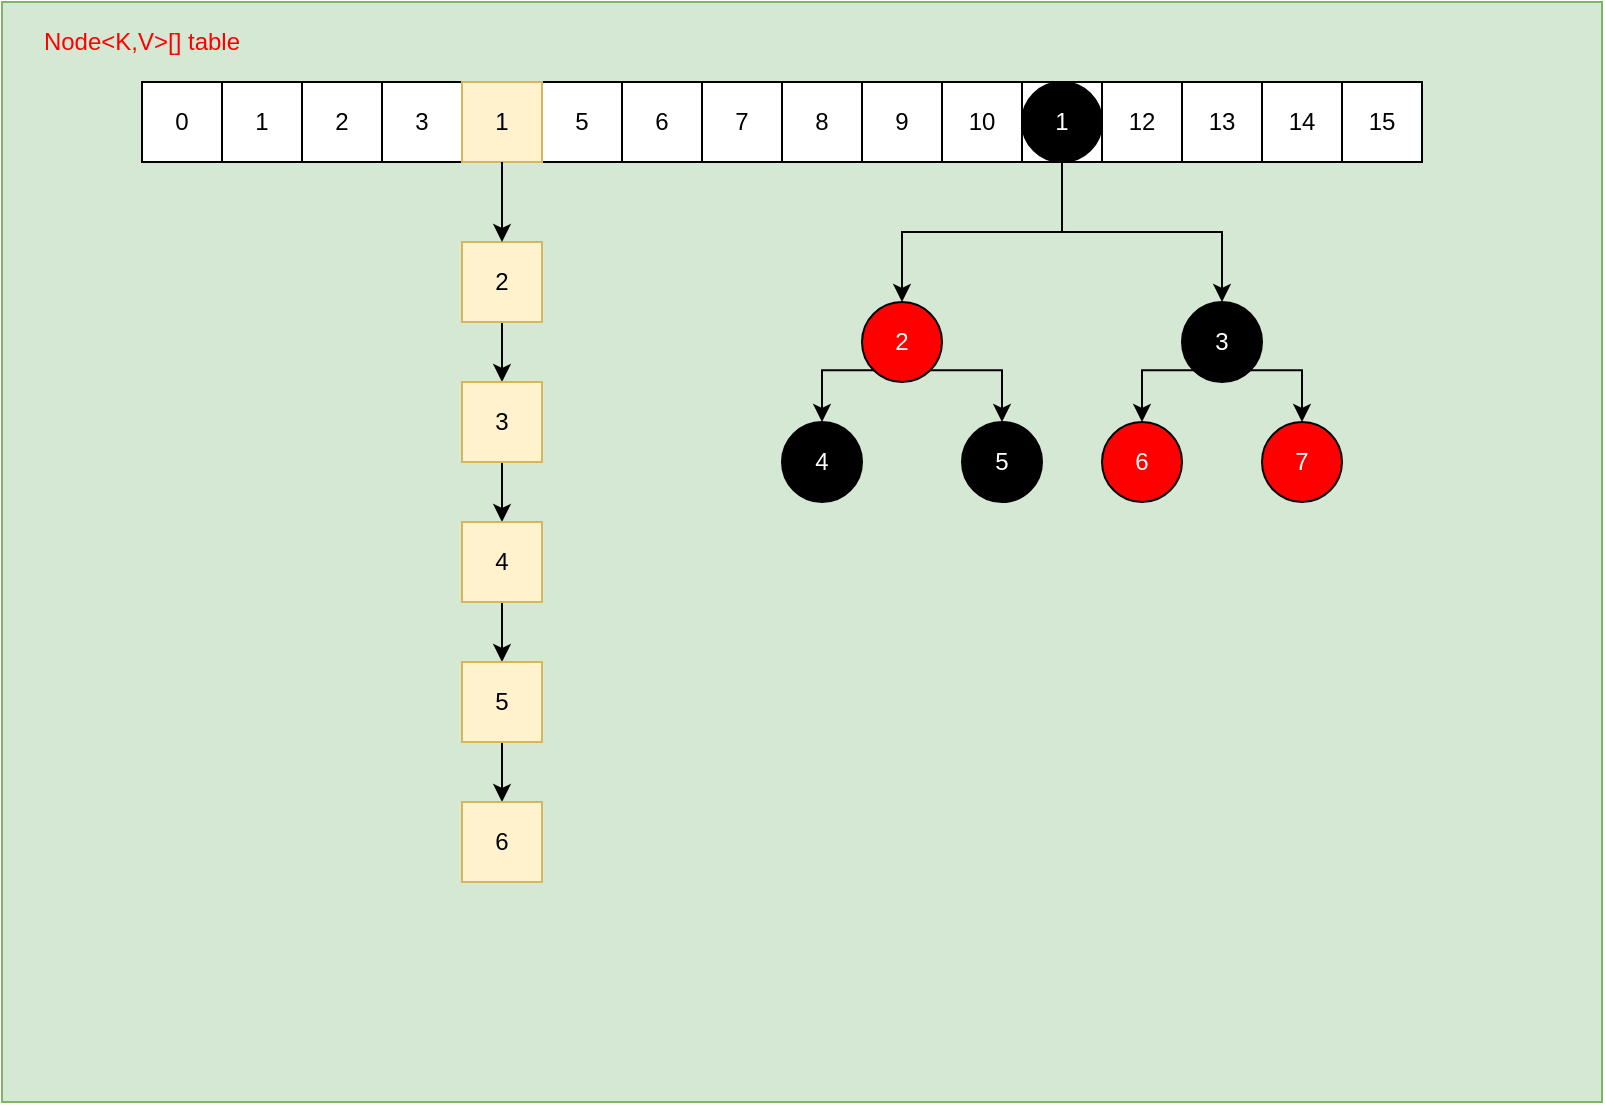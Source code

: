 <mxfile version="12.9.6" type="github" pages="2">
  <diagram id="8V5dtoAIcNinE1zWuWp3" name="Page-1">
    <mxGraphModel dx="1426" dy="803" grid="1" gridSize="10" guides="1" tooltips="1" connect="1" arrows="1" fold="1" page="1" pageScale="1" pageWidth="827" pageHeight="1169" math="0" shadow="0">
      <root>
        <mxCell id="0" />
        <mxCell id="1" parent="0" />
        <mxCell id="l8kK58O80P4qnYT1HE0h-29" value="" style="rounded=0;whiteSpace=wrap;html=1;fillColor=#d5e8d4;strokeColor=#82b366;" vertex="1" parent="1">
          <mxGeometry x="10" y="10" width="800" height="550" as="geometry" />
        </mxCell>
        <mxCell id="l8kK58O80P4qnYT1HE0h-46" value="" style="group;fillColor=#fff2cc;strokeColor=#d6b656;" vertex="1" connectable="0" parent="1">
          <mxGeometry x="80" y="50" width="640" height="40" as="geometry" />
        </mxCell>
        <mxCell id="l8kK58O80P4qnYT1HE0h-30" value="0" style="whiteSpace=wrap;html=1;aspect=fixed;" vertex="1" parent="l8kK58O80P4qnYT1HE0h-46">
          <mxGeometry width="40" height="40" as="geometry" />
        </mxCell>
        <mxCell id="l8kK58O80P4qnYT1HE0h-31" value="1" style="whiteSpace=wrap;html=1;aspect=fixed;" vertex="1" parent="l8kK58O80P4qnYT1HE0h-46">
          <mxGeometry x="40" width="40" height="40" as="geometry" />
        </mxCell>
        <mxCell id="l8kK58O80P4qnYT1HE0h-32" value="2" style="whiteSpace=wrap;html=1;aspect=fixed;" vertex="1" parent="l8kK58O80P4qnYT1HE0h-46">
          <mxGeometry x="80" width="40" height="40" as="geometry" />
        </mxCell>
        <mxCell id="l8kK58O80P4qnYT1HE0h-33" value="5" style="whiteSpace=wrap;html=1;aspect=fixed;" vertex="1" parent="l8kK58O80P4qnYT1HE0h-46">
          <mxGeometry x="200" width="40" height="40" as="geometry" />
        </mxCell>
        <mxCell id="l8kK58O80P4qnYT1HE0h-34" value="8" style="whiteSpace=wrap;html=1;aspect=fixed;" vertex="1" parent="l8kK58O80P4qnYT1HE0h-46">
          <mxGeometry x="320" width="40" height="40" as="geometry" />
        </mxCell>
        <mxCell id="l8kK58O80P4qnYT1HE0h-35" value="11" style="whiteSpace=wrap;html=1;aspect=fixed;" vertex="1" parent="l8kK58O80P4qnYT1HE0h-46">
          <mxGeometry x="440" width="40" height="40" as="geometry" />
        </mxCell>
        <mxCell id="l8kK58O80P4qnYT1HE0h-36" value="14" style="whiteSpace=wrap;html=1;aspect=fixed;" vertex="1" parent="l8kK58O80P4qnYT1HE0h-46">
          <mxGeometry x="560" width="40" height="40" as="geometry" />
        </mxCell>
        <mxCell id="l8kK58O80P4qnYT1HE0h-37" value="3" style="whiteSpace=wrap;html=1;aspect=fixed;" vertex="1" parent="l8kK58O80P4qnYT1HE0h-46">
          <mxGeometry x="120" width="40" height="40" as="geometry" />
        </mxCell>
        <mxCell id="l8kK58O80P4qnYT1HE0h-38" value="1" style="whiteSpace=wrap;html=1;aspect=fixed;fillColor=#fff2cc;strokeColor=#d6b656;" vertex="1" parent="l8kK58O80P4qnYT1HE0h-46">
          <mxGeometry x="160" width="40" height="40" as="geometry" />
        </mxCell>
        <mxCell id="l8kK58O80P4qnYT1HE0h-39" value="6" style="whiteSpace=wrap;html=1;aspect=fixed;" vertex="1" parent="l8kK58O80P4qnYT1HE0h-46">
          <mxGeometry x="240" width="40" height="40" as="geometry" />
        </mxCell>
        <mxCell id="l8kK58O80P4qnYT1HE0h-40" value="7" style="whiteSpace=wrap;html=1;aspect=fixed;" vertex="1" parent="l8kK58O80P4qnYT1HE0h-46">
          <mxGeometry x="280" width="40" height="40" as="geometry" />
        </mxCell>
        <mxCell id="l8kK58O80P4qnYT1HE0h-41" value="9" style="whiteSpace=wrap;html=1;aspect=fixed;" vertex="1" parent="l8kK58O80P4qnYT1HE0h-46">
          <mxGeometry x="360" width="40" height="40" as="geometry" />
        </mxCell>
        <mxCell id="l8kK58O80P4qnYT1HE0h-42" value="10" style="whiteSpace=wrap;html=1;aspect=fixed;" vertex="1" parent="l8kK58O80P4qnYT1HE0h-46">
          <mxGeometry x="400" width="40" height="40" as="geometry" />
        </mxCell>
        <mxCell id="l8kK58O80P4qnYT1HE0h-43" value="12" style="whiteSpace=wrap;html=1;aspect=fixed;" vertex="1" parent="l8kK58O80P4qnYT1HE0h-46">
          <mxGeometry x="480" width="40" height="40" as="geometry" />
        </mxCell>
        <mxCell id="l8kK58O80P4qnYT1HE0h-44" value="13" style="whiteSpace=wrap;html=1;aspect=fixed;" vertex="1" parent="l8kK58O80P4qnYT1HE0h-46">
          <mxGeometry x="520" width="40" height="40" as="geometry" />
        </mxCell>
        <mxCell id="l8kK58O80P4qnYT1HE0h-45" value="15" style="whiteSpace=wrap;html=1;aspect=fixed;" vertex="1" parent="l8kK58O80P4qnYT1HE0h-46">
          <mxGeometry x="600" width="40" height="40" as="geometry" />
        </mxCell>
        <mxCell id="l8kK58O80P4qnYT1HE0h-84" value="1" style="ellipse;whiteSpace=wrap;html=1;aspect=fixed;fontColor=#FFFFFF;fillColor=#000000;" vertex="1" parent="l8kK58O80P4qnYT1HE0h-46">
          <mxGeometry x="440" width="40" height="40" as="geometry" />
        </mxCell>
        <mxCell id="l8kK58O80P4qnYT1HE0h-47" value="Node&amp;lt;K,V&amp;gt;[] table" style="text;html=1;strokeColor=none;fillColor=none;align=center;verticalAlign=middle;whiteSpace=wrap;rounded=0;fontColor=#FF0000;" vertex="1" parent="1">
          <mxGeometry x="20" y="20" width="120" height="20" as="geometry" />
        </mxCell>
        <mxCell id="l8kK58O80P4qnYT1HE0h-53" style="edgeStyle=orthogonalEdgeStyle;rounded=0;orthogonalLoop=1;jettySize=auto;html=1;exitX=0.5;exitY=1;exitDx=0;exitDy=0;entryX=0.5;entryY=0;entryDx=0;entryDy=0;fontColor=#FF0000;" edge="1" parent="1" source="l8kK58O80P4qnYT1HE0h-48" target="l8kK58O80P4qnYT1HE0h-52">
          <mxGeometry relative="1" as="geometry" />
        </mxCell>
        <mxCell id="l8kK58O80P4qnYT1HE0h-48" value="2" style="whiteSpace=wrap;html=1;aspect=fixed;fillColor=#fff2cc;strokeColor=#d6b656;" vertex="1" parent="1">
          <mxGeometry x="240" y="130" width="40" height="40" as="geometry" />
        </mxCell>
        <mxCell id="l8kK58O80P4qnYT1HE0h-77" value="" style="edgeStyle=orthogonalEdgeStyle;rounded=0;orthogonalLoop=1;jettySize=auto;html=1;fontColor=#000000;" edge="1" parent="1" source="l8kK58O80P4qnYT1HE0h-52" target="l8kK58O80P4qnYT1HE0h-76">
          <mxGeometry relative="1" as="geometry" />
        </mxCell>
        <mxCell id="l8kK58O80P4qnYT1HE0h-52" value="3" style="whiteSpace=wrap;html=1;aspect=fixed;fillColor=#fff2cc;strokeColor=#d6b656;" vertex="1" parent="1">
          <mxGeometry x="240" y="200" width="40" height="40" as="geometry" />
        </mxCell>
        <mxCell id="l8kK58O80P4qnYT1HE0h-79" value="" style="edgeStyle=orthogonalEdgeStyle;rounded=0;orthogonalLoop=1;jettySize=auto;html=1;fontColor=#000000;" edge="1" parent="1" source="l8kK58O80P4qnYT1HE0h-76" target="l8kK58O80P4qnYT1HE0h-78">
          <mxGeometry relative="1" as="geometry" />
        </mxCell>
        <mxCell id="l8kK58O80P4qnYT1HE0h-76" value="4" style="whiteSpace=wrap;html=1;aspect=fixed;fillColor=#fff2cc;strokeColor=#d6b656;" vertex="1" parent="1">
          <mxGeometry x="240" y="270" width="40" height="40" as="geometry" />
        </mxCell>
        <mxCell id="l8kK58O80P4qnYT1HE0h-81" value="" style="edgeStyle=orthogonalEdgeStyle;rounded=0;orthogonalLoop=1;jettySize=auto;html=1;fontColor=#000000;" edge="1" parent="1" source="l8kK58O80P4qnYT1HE0h-78" target="l8kK58O80P4qnYT1HE0h-80">
          <mxGeometry relative="1" as="geometry" />
        </mxCell>
        <mxCell id="l8kK58O80P4qnYT1HE0h-78" value="5" style="whiteSpace=wrap;html=1;aspect=fixed;fillColor=#fff2cc;strokeColor=#d6b656;" vertex="1" parent="1">
          <mxGeometry x="240" y="340" width="40" height="40" as="geometry" />
        </mxCell>
        <mxCell id="l8kK58O80P4qnYT1HE0h-80" value="6" style="whiteSpace=wrap;html=1;aspect=fixed;fillColor=#fff2cc;strokeColor=#d6b656;" vertex="1" parent="1">
          <mxGeometry x="240" y="410" width="40" height="40" as="geometry" />
        </mxCell>
        <mxCell id="l8kK58O80P4qnYT1HE0h-63" style="edgeStyle=orthogonalEdgeStyle;rounded=0;orthogonalLoop=1;jettySize=auto;html=1;exitX=0.5;exitY=1;exitDx=0;exitDy=0;entryX=0.5;entryY=0;entryDx=0;entryDy=0;fontColor=#000000;" edge="1" parent="1" source="l8kK58O80P4qnYT1HE0h-84" target="l8kK58O80P4qnYT1HE0h-56">
          <mxGeometry relative="1" as="geometry">
            <mxPoint x="525.858" y="154.142" as="sourcePoint" />
          </mxGeometry>
        </mxCell>
        <mxCell id="l8kK58O80P4qnYT1HE0h-64" style="edgeStyle=orthogonalEdgeStyle;rounded=0;orthogonalLoop=1;jettySize=auto;html=1;exitX=0.5;exitY=1;exitDx=0;exitDy=0;entryX=0.5;entryY=0;entryDx=0;entryDy=0;fontColor=#000000;" edge="1" parent="1" source="l8kK58O80P4qnYT1HE0h-84" target="l8kK58O80P4qnYT1HE0h-57">
          <mxGeometry relative="1" as="geometry">
            <mxPoint x="554.142" y="154.142" as="sourcePoint" />
          </mxGeometry>
        </mxCell>
        <mxCell id="l8kK58O80P4qnYT1HE0h-65" style="edgeStyle=orthogonalEdgeStyle;rounded=0;orthogonalLoop=1;jettySize=auto;html=1;exitX=0;exitY=1;exitDx=0;exitDy=0;entryX=0.5;entryY=0;entryDx=0;entryDy=0;fontColor=#000000;" edge="1" parent="1" source="l8kK58O80P4qnYT1HE0h-56" target="l8kK58O80P4qnYT1HE0h-58">
          <mxGeometry relative="1" as="geometry" />
        </mxCell>
        <mxCell id="l8kK58O80P4qnYT1HE0h-66" style="edgeStyle=orthogonalEdgeStyle;rounded=0;orthogonalLoop=1;jettySize=auto;html=1;exitX=1;exitY=1;exitDx=0;exitDy=0;entryX=0.5;entryY=0;entryDx=0;entryDy=0;fontColor=#000000;" edge="1" parent="1" source="l8kK58O80P4qnYT1HE0h-56" target="l8kK58O80P4qnYT1HE0h-59">
          <mxGeometry relative="1" as="geometry" />
        </mxCell>
        <mxCell id="l8kK58O80P4qnYT1HE0h-56" value="2" style="ellipse;whiteSpace=wrap;html=1;aspect=fixed;fontColor=#FFFFFF;fillColor=#FF0000;" vertex="1" parent="1">
          <mxGeometry x="440" y="160" width="40" height="40" as="geometry" />
        </mxCell>
        <mxCell id="l8kK58O80P4qnYT1HE0h-67" style="edgeStyle=orthogonalEdgeStyle;rounded=0;orthogonalLoop=1;jettySize=auto;html=1;exitX=0;exitY=1;exitDx=0;exitDy=0;entryX=0.5;entryY=0;entryDx=0;entryDy=0;fontColor=#000000;" edge="1" parent="1" source="l8kK58O80P4qnYT1HE0h-57" target="l8kK58O80P4qnYT1HE0h-60">
          <mxGeometry relative="1" as="geometry" />
        </mxCell>
        <mxCell id="l8kK58O80P4qnYT1HE0h-68" style="edgeStyle=orthogonalEdgeStyle;rounded=0;orthogonalLoop=1;jettySize=auto;html=1;exitX=1;exitY=1;exitDx=0;exitDy=0;entryX=0.5;entryY=0;entryDx=0;entryDy=0;fontColor=#000000;" edge="1" parent="1" source="l8kK58O80P4qnYT1HE0h-57" target="l8kK58O80P4qnYT1HE0h-61">
          <mxGeometry relative="1" as="geometry" />
        </mxCell>
        <mxCell id="l8kK58O80P4qnYT1HE0h-57" value="3" style="ellipse;whiteSpace=wrap;html=1;aspect=fixed;fontColor=#FFFFFF;fillColor=#000000;" vertex="1" parent="1">
          <mxGeometry x="600" y="160" width="40" height="40" as="geometry" />
        </mxCell>
        <mxCell id="l8kK58O80P4qnYT1HE0h-58" value="4" style="ellipse;whiteSpace=wrap;html=1;aspect=fixed;fontColor=#FFFFFF;fillColor=#000000;" vertex="1" parent="1">
          <mxGeometry x="400" y="220" width="40" height="40" as="geometry" />
        </mxCell>
        <mxCell id="l8kK58O80P4qnYT1HE0h-59" value="5" style="ellipse;whiteSpace=wrap;html=1;aspect=fixed;fontColor=#FFFFFF;fillColor=#000000;" vertex="1" parent="1">
          <mxGeometry x="490" y="220" width="40" height="40" as="geometry" />
        </mxCell>
        <mxCell id="l8kK58O80P4qnYT1HE0h-60" value="6" style="ellipse;whiteSpace=wrap;html=1;aspect=fixed;fontColor=#FFFFFF;fillColor=#FF0000;" vertex="1" parent="1">
          <mxGeometry x="560" y="220" width="40" height="40" as="geometry" />
        </mxCell>
        <mxCell id="l8kK58O80P4qnYT1HE0h-61" value="7" style="ellipse;whiteSpace=wrap;html=1;aspect=fixed;fontColor=#FFFFFF;fillColor=#FF0000;" vertex="1" parent="1">
          <mxGeometry x="640" y="220" width="40" height="40" as="geometry" />
        </mxCell>
        <mxCell id="l8kK58O80P4qnYT1HE0h-85" style="edgeStyle=orthogonalEdgeStyle;rounded=0;orthogonalLoop=1;jettySize=auto;html=1;exitX=0.5;exitY=1;exitDx=0;exitDy=0;entryX=0.5;entryY=0;entryDx=0;entryDy=0;fontColor=#FFFFFF;" edge="1" parent="1" source="l8kK58O80P4qnYT1HE0h-38" target="l8kK58O80P4qnYT1HE0h-48">
          <mxGeometry relative="1" as="geometry" />
        </mxCell>
      </root>
    </mxGraphModel>
  </diagram>
  <diagram id="CUyQdSdbF0gmTXD8Xsjy" name="初始化数组">
    <mxGraphModel dx="1426" dy="803" grid="1" gridSize="10" guides="1" tooltips="1" connect="1" arrows="1" fold="1" page="1" pageScale="1" pageWidth="827" pageHeight="1169" math="0" shadow="0">
      <root>
        <mxCell id="l71ueccc4UTqcExnBuMT-0" />
        <mxCell id="l71ueccc4UTqcExnBuMT-1" parent="l71ueccc4UTqcExnBuMT-0" />
        <mxCell id="l71ueccc4UTqcExnBuMT-2" value="" style="rounded=0;whiteSpace=wrap;html=1;fillColor=#d5e8d4;strokeColor=#82b366;" vertex="1" parent="l71ueccc4UTqcExnBuMT-1">
          <mxGeometry x="20" y="10" width="780" height="150" as="geometry" />
        </mxCell>
        <mxCell id="l71ueccc4UTqcExnBuMT-3" value="" style="group;" vertex="1" connectable="0" parent="l71ueccc4UTqcExnBuMT-1">
          <mxGeometry x="90" y="70" width="640" height="40" as="geometry" />
        </mxCell>
        <mxCell id="l71ueccc4UTqcExnBuMT-4" value="0" style="whiteSpace=wrap;html=1;aspect=fixed;" vertex="1" parent="l71ueccc4UTqcExnBuMT-3">
          <mxGeometry width="40" height="40" as="geometry" />
        </mxCell>
        <mxCell id="l71ueccc4UTqcExnBuMT-5" value="1" style="whiteSpace=wrap;html=1;aspect=fixed;" vertex="1" parent="l71ueccc4UTqcExnBuMT-3">
          <mxGeometry x="40" width="40" height="40" as="geometry" />
        </mxCell>
        <mxCell id="l71ueccc4UTqcExnBuMT-6" value="2" style="whiteSpace=wrap;html=1;aspect=fixed;" vertex="1" parent="l71ueccc4UTqcExnBuMT-3">
          <mxGeometry x="80" width="40" height="40" as="geometry" />
        </mxCell>
        <mxCell id="l71ueccc4UTqcExnBuMT-7" value="5" style="whiteSpace=wrap;html=1;aspect=fixed;" vertex="1" parent="l71ueccc4UTqcExnBuMT-3">
          <mxGeometry x="200" width="40" height="40" as="geometry" />
        </mxCell>
        <mxCell id="l71ueccc4UTqcExnBuMT-8" value="8" style="whiteSpace=wrap;html=1;aspect=fixed;" vertex="1" parent="l71ueccc4UTqcExnBuMT-3">
          <mxGeometry x="320" width="40" height="40" as="geometry" />
        </mxCell>
        <mxCell id="l71ueccc4UTqcExnBuMT-9" value="11" style="whiteSpace=wrap;html=1;aspect=fixed;" vertex="1" parent="l71ueccc4UTqcExnBuMT-3">
          <mxGeometry x="440" width="40" height="40" as="geometry" />
        </mxCell>
        <mxCell id="l71ueccc4UTqcExnBuMT-10" value="14" style="whiteSpace=wrap;html=1;aspect=fixed;" vertex="1" parent="l71ueccc4UTqcExnBuMT-3">
          <mxGeometry x="560" width="40" height="40" as="geometry" />
        </mxCell>
        <mxCell id="l71ueccc4UTqcExnBuMT-11" value="3" style="whiteSpace=wrap;html=1;aspect=fixed;" vertex="1" parent="l71ueccc4UTqcExnBuMT-3">
          <mxGeometry x="120" width="40" height="40" as="geometry" />
        </mxCell>
        <mxCell id="l71ueccc4UTqcExnBuMT-12" value="4" style="whiteSpace=wrap;html=1;aspect=fixed;" vertex="1" parent="l71ueccc4UTqcExnBuMT-3">
          <mxGeometry x="160" width="40" height="40" as="geometry" />
        </mxCell>
        <mxCell id="l71ueccc4UTqcExnBuMT-13" value="6" style="whiteSpace=wrap;html=1;aspect=fixed;" vertex="1" parent="l71ueccc4UTqcExnBuMT-3">
          <mxGeometry x="240" width="40" height="40" as="geometry" />
        </mxCell>
        <mxCell id="l71ueccc4UTqcExnBuMT-14" value="7" style="whiteSpace=wrap;html=1;aspect=fixed;" vertex="1" parent="l71ueccc4UTqcExnBuMT-3">
          <mxGeometry x="280" width="40" height="40" as="geometry" />
        </mxCell>
        <mxCell id="l71ueccc4UTqcExnBuMT-15" value="9" style="whiteSpace=wrap;html=1;aspect=fixed;" vertex="1" parent="l71ueccc4UTqcExnBuMT-3">
          <mxGeometry x="360" width="40" height="40" as="geometry" />
        </mxCell>
        <mxCell id="l71ueccc4UTqcExnBuMT-16" value="10" style="whiteSpace=wrap;html=1;aspect=fixed;" vertex="1" parent="l71ueccc4UTqcExnBuMT-3">
          <mxGeometry x="400" width="40" height="40" as="geometry" />
        </mxCell>
        <mxCell id="l71ueccc4UTqcExnBuMT-17" value="12" style="whiteSpace=wrap;html=1;aspect=fixed;" vertex="1" parent="l71ueccc4UTqcExnBuMT-3">
          <mxGeometry x="480" width="40" height="40" as="geometry" />
        </mxCell>
        <mxCell id="l71ueccc4UTqcExnBuMT-18" value="13" style="whiteSpace=wrap;html=1;aspect=fixed;" vertex="1" parent="l71ueccc4UTqcExnBuMT-3">
          <mxGeometry x="520" width="40" height="40" as="geometry" />
        </mxCell>
        <mxCell id="l71ueccc4UTqcExnBuMT-19" value="15" style="whiteSpace=wrap;html=1;aspect=fixed;" vertex="1" parent="l71ueccc4UTqcExnBuMT-3">
          <mxGeometry x="600" width="40" height="40" as="geometry" />
        </mxCell>
        <mxCell id="Jt9Sx24sZQL1PCeCptWo-0" value="Node&amp;lt;K,V&amp;gt;[] table" style="text;html=1;strokeColor=none;fillColor=none;align=center;verticalAlign=middle;whiteSpace=wrap;rounded=0;fontColor=#FF0000;" vertex="1" parent="l71ueccc4UTqcExnBuMT-1">
          <mxGeometry x="30" y="30" width="120" height="20" as="geometry" />
        </mxCell>
      </root>
    </mxGraphModel>
  </diagram>
</mxfile>
